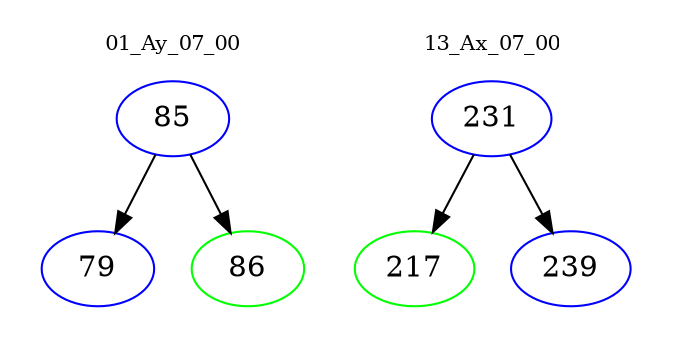 digraph{
subgraph cluster_0 {
color = white
label = "01_Ay_07_00";
fontsize=10;
T0_85 [label="85", color="blue"]
T0_85 -> T0_79 [color="black"]
T0_79 [label="79", color="blue"]
T0_85 -> T0_86 [color="black"]
T0_86 [label="86", color="green"]
}
subgraph cluster_1 {
color = white
label = "13_Ax_07_00";
fontsize=10;
T1_231 [label="231", color="blue"]
T1_231 -> T1_217 [color="black"]
T1_217 [label="217", color="green"]
T1_231 -> T1_239 [color="black"]
T1_239 [label="239", color="blue"]
}
}
